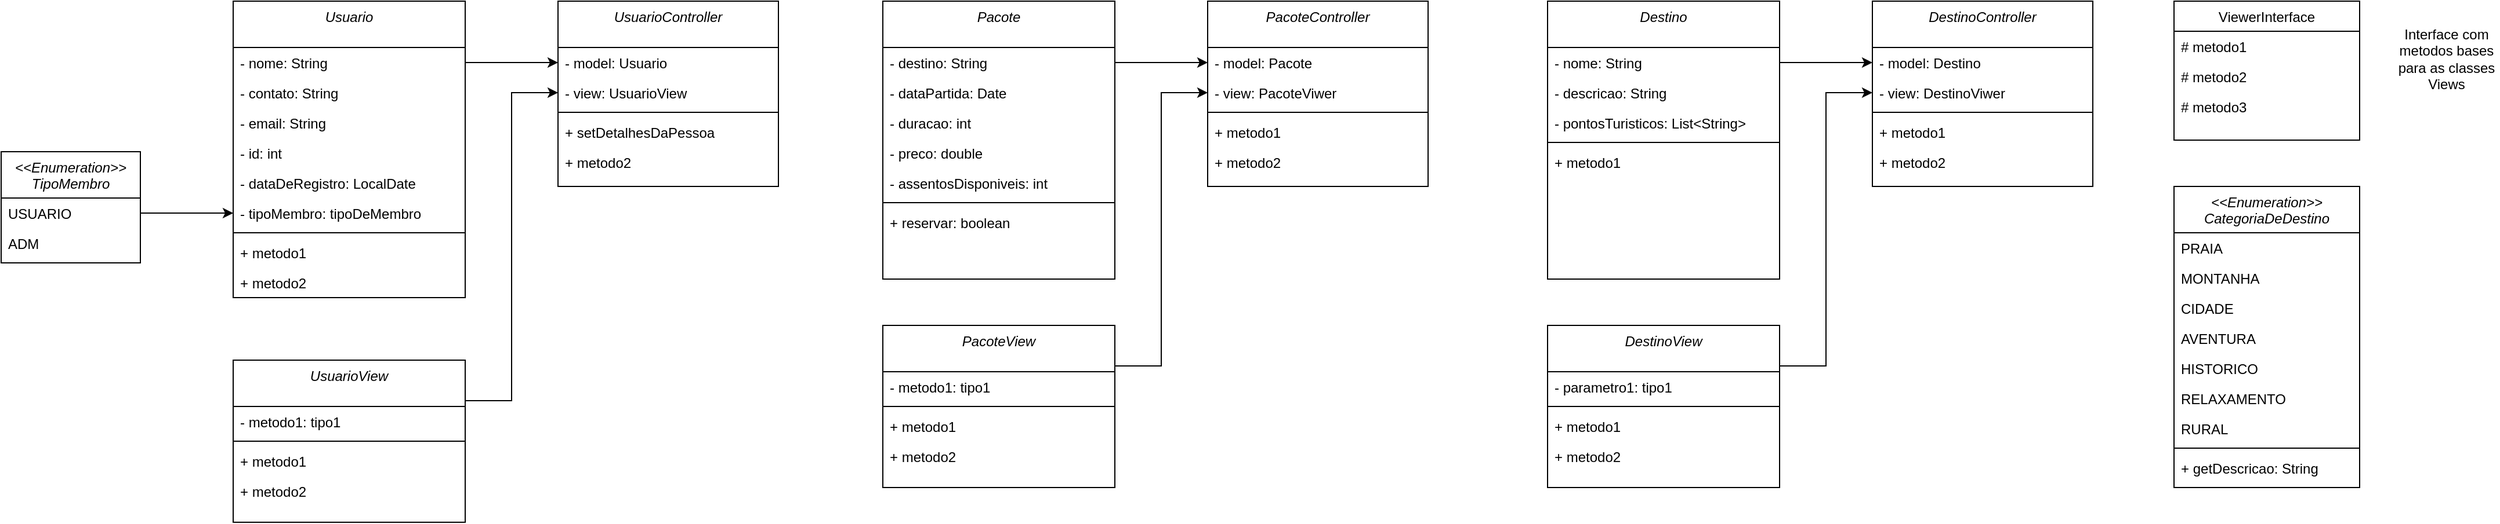 <mxfile version="22.1.4" type="google">
  <diagram id="C5RBs43oDa-KdzZeNtuy" name="Page-1">
    <mxGraphModel grid="1" page="1" gridSize="10" guides="1" tooltips="1" connect="1" arrows="1" fold="1" pageScale="1" pageWidth="827" pageHeight="1169" math="0" shadow="0">
      <root>
        <mxCell id="WIyWlLk6GJQsqaUBKTNV-0" />
        <mxCell id="WIyWlLk6GJQsqaUBKTNV-1" parent="WIyWlLk6GJQsqaUBKTNV-0" />
        <mxCell id="U9IP66-smwXzqderPSwU-26" value="&lt;&lt;Enumeration&gt;&gt;&#xa;TipoMembro" style="swimlane;fontStyle=2;align=center;verticalAlign=top;childLayout=stackLayout;horizontal=1;startSize=40;horizontalStack=0;resizeParent=1;resizeLast=0;collapsible=1;marginBottom=0;rounded=0;shadow=0;strokeWidth=1;" vertex="1" parent="WIyWlLk6GJQsqaUBKTNV-1">
          <mxGeometry x="67" y="730" width="120" height="96" as="geometry">
            <mxRectangle x="220" y="120" width="160" height="26" as="alternateBounds" />
          </mxGeometry>
        </mxCell>
        <mxCell id="U9IP66-smwXzqderPSwU-27" value="USUARIO" style="text;align=left;verticalAlign=top;spacingLeft=4;spacingRight=4;overflow=hidden;rotatable=0;points=[[0,0.5],[1,0.5]];portConstraint=eastwest;" vertex="1" parent="U9IP66-smwXzqderPSwU-26">
          <mxGeometry y="40" width="120" height="26" as="geometry" />
        </mxCell>
        <mxCell id="U9IP66-smwXzqderPSwU-28" value="ADM" style="text;align=left;verticalAlign=top;spacingLeft=4;spacingRight=4;overflow=hidden;rotatable=0;points=[[0,0.5],[1,0.5]];portConstraint=eastwest;rounded=0;shadow=0;html=0;" vertex="1" parent="U9IP66-smwXzqderPSwU-26">
          <mxGeometry y="66" width="120" height="26" as="geometry" />
        </mxCell>
        <mxCell id="U9IP66-smwXzqderPSwU-35" style="edgeStyle=orthogonalEdgeStyle;rounded=0;orthogonalLoop=1;jettySize=auto;html=1;exitX=1;exitY=0.5;exitDx=0;exitDy=0;" edge="1" parent="U9IP66-smwXzqderPSwU-26">
          <mxGeometry relative="1" as="geometry">
            <mxPoint x="180.0" y="105" as="sourcePoint" />
            <mxPoint x="180.0" y="105" as="targetPoint" />
          </mxGeometry>
        </mxCell>
        <mxCell id="U9IP66-smwXzqderPSwU-36" value="Usuario" style="swimlane;fontStyle=2;align=center;verticalAlign=top;childLayout=stackLayout;horizontal=1;startSize=40;horizontalStack=0;resizeParent=1;resizeLast=0;collapsible=1;marginBottom=0;rounded=0;shadow=0;strokeWidth=1;" vertex="1" parent="WIyWlLk6GJQsqaUBKTNV-1">
          <mxGeometry x="267" y="600" width="200" height="256" as="geometry">
            <mxRectangle x="220" y="120" width="160" height="26" as="alternateBounds" />
          </mxGeometry>
        </mxCell>
        <mxCell id="U9IP66-smwXzqderPSwU-39" value="- nome: String" style="text;align=left;verticalAlign=top;spacingLeft=4;spacingRight=4;overflow=hidden;rotatable=0;points=[[0,0.5],[1,0.5]];portConstraint=eastwest;rounded=0;shadow=0;html=0;" vertex="1" parent="U9IP66-smwXzqderPSwU-36">
          <mxGeometry y="40" width="200" height="26" as="geometry" />
        </mxCell>
        <mxCell id="U9IP66-smwXzqderPSwU-47" value="- contato: String" style="text;align=left;verticalAlign=top;spacingLeft=4;spacingRight=4;overflow=hidden;rotatable=0;points=[[0,0.5],[1,0.5]];portConstraint=eastwest;rounded=0;shadow=0;html=0;" vertex="1" parent="U9IP66-smwXzqderPSwU-36">
          <mxGeometry y="66" width="200" height="26" as="geometry" />
        </mxCell>
        <mxCell id="U9IP66-smwXzqderPSwU-48" value="- email: String" style="text;align=left;verticalAlign=top;spacingLeft=4;spacingRight=4;overflow=hidden;rotatable=0;points=[[0,0.5],[1,0.5]];portConstraint=eastwest;rounded=0;shadow=0;html=0;" vertex="1" parent="U9IP66-smwXzqderPSwU-36">
          <mxGeometry y="92" width="200" height="26" as="geometry" />
        </mxCell>
        <mxCell id="U9IP66-smwXzqderPSwU-51" value="- id: int" style="text;align=left;verticalAlign=top;spacingLeft=4;spacingRight=4;overflow=hidden;rotatable=0;points=[[0,0.5],[1,0.5]];portConstraint=eastwest;rounded=0;shadow=0;html=0;" vertex="1" parent="U9IP66-smwXzqderPSwU-36">
          <mxGeometry y="118" width="200" height="26" as="geometry" />
        </mxCell>
        <mxCell id="U9IP66-smwXzqderPSwU-52" value="- dataDeRegistro: LocalDate" style="text;align=left;verticalAlign=top;spacingLeft=4;spacingRight=4;overflow=hidden;rotatable=0;points=[[0,0.5],[1,0.5]];portConstraint=eastwest;rounded=0;shadow=0;html=0;" vertex="1" parent="U9IP66-smwXzqderPSwU-36">
          <mxGeometry y="144" width="200" height="26" as="geometry" />
        </mxCell>
        <mxCell id="U9IP66-smwXzqderPSwU-53" value="- tipoMembro: tipoDeMembro" style="text;align=left;verticalAlign=top;spacingLeft=4;spacingRight=4;overflow=hidden;rotatable=0;points=[[0,0.5],[1,0.5]];portConstraint=eastwest;rounded=0;shadow=0;html=0;" vertex="1" parent="U9IP66-smwXzqderPSwU-36">
          <mxGeometry y="170" width="200" height="26" as="geometry" />
        </mxCell>
        <mxCell id="U9IP66-smwXzqderPSwU-40" value="" style="line;html=1;strokeWidth=1;align=left;verticalAlign=middle;spacingTop=-1;spacingLeft=3;spacingRight=3;rotatable=0;labelPosition=right;points=[];portConstraint=eastwest;" vertex="1" parent="U9IP66-smwXzqderPSwU-36">
          <mxGeometry y="196" width="200" height="8" as="geometry" />
        </mxCell>
        <mxCell id="U9IP66-smwXzqderPSwU-41" style="edgeStyle=orthogonalEdgeStyle;rounded=0;orthogonalLoop=1;jettySize=auto;html=1;exitX=1;exitY=0.5;exitDx=0;exitDy=0;" edge="1" parent="U9IP66-smwXzqderPSwU-36" source="U9IP66-smwXzqderPSwU-39" target="U9IP66-smwXzqderPSwU-39">
          <mxGeometry relative="1" as="geometry" />
        </mxCell>
        <mxCell id="U9IP66-smwXzqderPSwU-45" value="+ metodo1" style="text;align=left;verticalAlign=top;spacingLeft=4;spacingRight=4;overflow=hidden;rotatable=0;points=[[0,0.5],[1,0.5]];portConstraint=eastwest;rounded=0;shadow=0;html=0;" vertex="1" parent="U9IP66-smwXzqderPSwU-36">
          <mxGeometry y="204" width="200" height="26" as="geometry" />
        </mxCell>
        <mxCell id="U9IP66-smwXzqderPSwU-46" value="+ metodo2" style="text;align=left;verticalAlign=top;spacingLeft=4;spacingRight=4;overflow=hidden;rotatable=0;points=[[0,0.5],[1,0.5]];portConstraint=eastwest;rounded=0;shadow=0;html=0;" vertex="1" parent="U9IP66-smwXzqderPSwU-36">
          <mxGeometry y="230" width="200" height="26" as="geometry" />
        </mxCell>
        <mxCell id="U9IP66-smwXzqderPSwU-54" style="edgeStyle=orthogonalEdgeStyle;rounded=0;orthogonalLoop=1;jettySize=auto;html=1;exitX=1;exitY=0.5;exitDx=0;exitDy=0;entryX=0;entryY=0.5;entryDx=0;entryDy=0;" edge="1" parent="WIyWlLk6GJQsqaUBKTNV-1" source="U9IP66-smwXzqderPSwU-27" target="U9IP66-smwXzqderPSwU-53">
          <mxGeometry relative="1" as="geometry" />
        </mxCell>
        <mxCell id="U9IP66-smwXzqderPSwU-55" value="Pacote" style="swimlane;fontStyle=2;align=center;verticalAlign=top;childLayout=stackLayout;horizontal=1;startSize=40;horizontalStack=0;resizeParent=1;resizeLast=0;collapsible=1;marginBottom=0;rounded=0;shadow=0;strokeWidth=1;" vertex="1" parent="WIyWlLk6GJQsqaUBKTNV-1">
          <mxGeometry x="827" y="600" width="200" height="240" as="geometry">
            <mxRectangle x="220" y="120" width="160" height="26" as="alternateBounds" />
          </mxGeometry>
        </mxCell>
        <mxCell id="U9IP66-smwXzqderPSwU-56" value="- destino: String" style="text;align=left;verticalAlign=top;spacingLeft=4;spacingRight=4;overflow=hidden;rotatable=0;points=[[0,0.5],[1,0.5]];portConstraint=eastwest;rounded=0;shadow=0;html=0;" vertex="1" parent="U9IP66-smwXzqderPSwU-55">
          <mxGeometry y="40" width="200" height="26" as="geometry" />
        </mxCell>
        <mxCell id="U9IP66-smwXzqderPSwU-57" value="- dataPartida: Date" style="text;align=left;verticalAlign=top;spacingLeft=4;spacingRight=4;overflow=hidden;rotatable=0;points=[[0,0.5],[1,0.5]];portConstraint=eastwest;rounded=0;shadow=0;html=0;" vertex="1" parent="U9IP66-smwXzqderPSwU-55">
          <mxGeometry y="66" width="200" height="26" as="geometry" />
        </mxCell>
        <mxCell id="U9IP66-smwXzqderPSwU-58" value="- duracao: int" style="text;align=left;verticalAlign=top;spacingLeft=4;spacingRight=4;overflow=hidden;rotatable=0;points=[[0,0.5],[1,0.5]];portConstraint=eastwest;rounded=0;shadow=0;html=0;" vertex="1" parent="U9IP66-smwXzqderPSwU-55">
          <mxGeometry y="92" width="200" height="26" as="geometry" />
        </mxCell>
        <mxCell id="U9IP66-smwXzqderPSwU-59" value="- preco: double" style="text;align=left;verticalAlign=top;spacingLeft=4;spacingRight=4;overflow=hidden;rotatable=0;points=[[0,0.5],[1,0.5]];portConstraint=eastwest;rounded=0;shadow=0;html=0;" vertex="1" parent="U9IP66-smwXzqderPSwU-55">
          <mxGeometry y="118" width="200" height="26" as="geometry" />
        </mxCell>
        <mxCell id="U9IP66-smwXzqderPSwU-60" value="- assentosDisponiveis: int" style="text;align=left;verticalAlign=top;spacingLeft=4;spacingRight=4;overflow=hidden;rotatable=0;points=[[0,0.5],[1,0.5]];portConstraint=eastwest;rounded=0;shadow=0;html=0;" vertex="1" parent="U9IP66-smwXzqderPSwU-55">
          <mxGeometry y="144" width="200" height="26" as="geometry" />
        </mxCell>
        <mxCell id="U9IP66-smwXzqderPSwU-62" value="" style="line;html=1;strokeWidth=1;align=left;verticalAlign=middle;spacingTop=-1;spacingLeft=3;spacingRight=3;rotatable=0;labelPosition=right;points=[];portConstraint=eastwest;" vertex="1" parent="U9IP66-smwXzqderPSwU-55">
          <mxGeometry y="170" width="200" height="8" as="geometry" />
        </mxCell>
        <mxCell id="U9IP66-smwXzqderPSwU-63" style="edgeStyle=orthogonalEdgeStyle;rounded=0;orthogonalLoop=1;jettySize=auto;html=1;exitX=1;exitY=0.5;exitDx=0;exitDy=0;" edge="1" parent="U9IP66-smwXzqderPSwU-55" source="U9IP66-smwXzqderPSwU-56" target="U9IP66-smwXzqderPSwU-56">
          <mxGeometry relative="1" as="geometry" />
        </mxCell>
        <mxCell id="U9IP66-smwXzqderPSwU-64" value="+ reservar: boolean" style="text;align=left;verticalAlign=top;spacingLeft=4;spacingRight=4;overflow=hidden;rotatable=0;points=[[0,0.5],[1,0.5]];portConstraint=eastwest;rounded=0;shadow=0;html=0;" vertex="1" parent="U9IP66-smwXzqderPSwU-55">
          <mxGeometry y="178" width="200" height="26" as="geometry" />
        </mxCell>
        <mxCell id="U9IP66-smwXzqderPSwU-116" style="edgeStyle=orthogonalEdgeStyle;rounded=0;orthogonalLoop=1;jettySize=auto;html=1;exitX=1;exitY=0.25;exitDx=0;exitDy=0;entryX=0;entryY=0.5;entryDx=0;entryDy=0;" edge="1" parent="WIyWlLk6GJQsqaUBKTNV-1" source="U9IP66-smwXzqderPSwU-66" target="U9IP66-smwXzqderPSwU-82">
          <mxGeometry relative="1" as="geometry" />
        </mxCell>
        <mxCell id="U9IP66-smwXzqderPSwU-66" value="UsuarioView" style="swimlane;fontStyle=2;align=center;verticalAlign=top;childLayout=stackLayout;horizontal=1;startSize=40;horizontalStack=0;resizeParent=1;resizeLast=0;collapsible=1;marginBottom=0;rounded=0;shadow=0;strokeWidth=1;" vertex="1" parent="WIyWlLk6GJQsqaUBKTNV-1">
          <mxGeometry x="267" y="910" width="200" height="140" as="geometry">
            <mxRectangle x="220" y="120" width="160" height="26" as="alternateBounds" />
          </mxGeometry>
        </mxCell>
        <mxCell id="U9IP66-smwXzqderPSwU-67" value="- metodo1: tipo1" style="text;align=left;verticalAlign=top;spacingLeft=4;spacingRight=4;overflow=hidden;rotatable=0;points=[[0,0.5],[1,0.5]];portConstraint=eastwest;rounded=0;shadow=0;html=0;" vertex="1" parent="U9IP66-smwXzqderPSwU-66">
          <mxGeometry y="40" width="200" height="26" as="geometry" />
        </mxCell>
        <mxCell id="U9IP66-smwXzqderPSwU-72" value="" style="line;html=1;strokeWidth=1;align=left;verticalAlign=middle;spacingTop=-1;spacingLeft=3;spacingRight=3;rotatable=0;labelPosition=right;points=[];portConstraint=eastwest;" vertex="1" parent="U9IP66-smwXzqderPSwU-66">
          <mxGeometry y="66" width="200" height="8" as="geometry" />
        </mxCell>
        <mxCell id="U9IP66-smwXzqderPSwU-73" style="edgeStyle=orthogonalEdgeStyle;rounded=0;orthogonalLoop=1;jettySize=auto;html=1;exitX=1;exitY=0.5;exitDx=0;exitDy=0;" edge="1" parent="U9IP66-smwXzqderPSwU-66" source="U9IP66-smwXzqderPSwU-67" target="U9IP66-smwXzqderPSwU-67">
          <mxGeometry relative="1" as="geometry" />
        </mxCell>
        <mxCell id="U9IP66-smwXzqderPSwU-74" value="+ metodo1" style="text;align=left;verticalAlign=top;spacingLeft=4;spacingRight=4;overflow=hidden;rotatable=0;points=[[0,0.5],[1,0.5]];portConstraint=eastwest;rounded=0;shadow=0;html=0;" vertex="1" parent="U9IP66-smwXzqderPSwU-66">
          <mxGeometry y="74" width="200" height="26" as="geometry" />
        </mxCell>
        <mxCell id="U9IP66-smwXzqderPSwU-100" value="+ metodo2" style="text;align=left;verticalAlign=top;spacingLeft=4;spacingRight=4;overflow=hidden;rotatable=0;points=[[0,0.5],[1,0.5]];portConstraint=eastwest;rounded=0;shadow=0;html=0;" vertex="1" parent="U9IP66-smwXzqderPSwU-66">
          <mxGeometry y="100" width="200" height="26" as="geometry" />
        </mxCell>
        <mxCell id="U9IP66-smwXzqderPSwU-76" value="UsuarioController" style="swimlane;fontStyle=2;align=center;verticalAlign=top;childLayout=stackLayout;horizontal=1;startSize=40;horizontalStack=0;resizeParent=1;resizeLast=0;collapsible=1;marginBottom=0;rounded=0;shadow=0;strokeWidth=1;" vertex="1" parent="WIyWlLk6GJQsqaUBKTNV-1">
          <mxGeometry x="547" y="600" width="190" height="160" as="geometry">
            <mxRectangle x="220" y="120" width="160" height="26" as="alternateBounds" />
          </mxGeometry>
        </mxCell>
        <mxCell id="U9IP66-smwXzqderPSwU-77" value="- model: Usuario" style="text;align=left;verticalAlign=top;spacingLeft=4;spacingRight=4;overflow=hidden;rotatable=0;points=[[0,0.5],[1,0.5]];portConstraint=eastwest;rounded=0;shadow=0;html=0;" vertex="1" parent="U9IP66-smwXzqderPSwU-76">
          <mxGeometry y="40" width="190" height="26" as="geometry" />
        </mxCell>
        <mxCell id="U9IP66-smwXzqderPSwU-82" value="- view: UsuarioView" style="text;align=left;verticalAlign=top;spacingLeft=4;spacingRight=4;overflow=hidden;rotatable=0;points=[[0,0.5],[1,0.5]];portConstraint=eastwest;rounded=0;shadow=0;html=0;" vertex="1" parent="U9IP66-smwXzqderPSwU-76">
          <mxGeometry y="66" width="190" height="26" as="geometry" />
        </mxCell>
        <mxCell id="U9IP66-smwXzqderPSwU-78" value="" style="line;html=1;strokeWidth=1;align=left;verticalAlign=middle;spacingTop=-1;spacingLeft=3;spacingRight=3;rotatable=0;labelPosition=right;points=[];portConstraint=eastwest;" vertex="1" parent="U9IP66-smwXzqderPSwU-76">
          <mxGeometry y="92" width="190" height="8" as="geometry" />
        </mxCell>
        <mxCell id="U9IP66-smwXzqderPSwU-79" style="edgeStyle=orthogonalEdgeStyle;rounded=0;orthogonalLoop=1;jettySize=auto;html=1;exitX=1;exitY=0.5;exitDx=0;exitDy=0;" edge="1" parent="U9IP66-smwXzqderPSwU-76" source="U9IP66-smwXzqderPSwU-77" target="U9IP66-smwXzqderPSwU-77">
          <mxGeometry relative="1" as="geometry" />
        </mxCell>
        <mxCell id="U9IP66-smwXzqderPSwU-80" value="+ setDetalhesDaPessoa" style="text;align=left;verticalAlign=top;spacingLeft=4;spacingRight=4;overflow=hidden;rotatable=0;points=[[0,0.5],[1,0.5]];portConstraint=eastwest;rounded=0;shadow=0;html=0;" vertex="1" parent="U9IP66-smwXzqderPSwU-76">
          <mxGeometry y="100" width="190" height="26" as="geometry" />
        </mxCell>
        <mxCell id="U9IP66-smwXzqderPSwU-84" value="+ metodo2" style="text;align=left;verticalAlign=top;spacingLeft=4;spacingRight=4;overflow=hidden;rotatable=0;points=[[0,0.5],[1,0.5]];portConstraint=eastwest;rounded=0;shadow=0;html=0;" vertex="1" parent="U9IP66-smwXzqderPSwU-76">
          <mxGeometry y="126" width="190" height="26" as="geometry" />
        </mxCell>
        <mxCell id="U9IP66-smwXzqderPSwU-114" style="edgeStyle=orthogonalEdgeStyle;rounded=0;orthogonalLoop=1;jettySize=auto;html=1;exitX=1;exitY=0.25;exitDx=0;exitDy=0;entryX=0;entryY=0.5;entryDx=0;entryDy=0;" edge="1" parent="WIyWlLk6GJQsqaUBKTNV-1" source="U9IP66-smwXzqderPSwU-101" target="U9IP66-smwXzqderPSwU-109">
          <mxGeometry relative="1" as="geometry" />
        </mxCell>
        <mxCell id="U9IP66-smwXzqderPSwU-101" value="PacoteView" style="swimlane;fontStyle=2;align=center;verticalAlign=top;childLayout=stackLayout;horizontal=1;startSize=40;horizontalStack=0;resizeParent=1;resizeLast=0;collapsible=1;marginBottom=0;rounded=0;shadow=0;strokeWidth=1;" vertex="1" parent="WIyWlLk6GJQsqaUBKTNV-1">
          <mxGeometry x="827" y="880" width="200" height="140" as="geometry">
            <mxRectangle x="220" y="120" width="160" height="26" as="alternateBounds" />
          </mxGeometry>
        </mxCell>
        <mxCell id="U9IP66-smwXzqderPSwU-102" value="- metodo1: tipo1" style="text;align=left;verticalAlign=top;spacingLeft=4;spacingRight=4;overflow=hidden;rotatable=0;points=[[0,0.5],[1,0.5]];portConstraint=eastwest;rounded=0;shadow=0;html=0;" vertex="1" parent="U9IP66-smwXzqderPSwU-101">
          <mxGeometry y="40" width="200" height="26" as="geometry" />
        </mxCell>
        <mxCell id="U9IP66-smwXzqderPSwU-103" value="" style="line;html=1;strokeWidth=1;align=left;verticalAlign=middle;spacingTop=-1;spacingLeft=3;spacingRight=3;rotatable=0;labelPosition=right;points=[];portConstraint=eastwest;" vertex="1" parent="U9IP66-smwXzqderPSwU-101">
          <mxGeometry y="66" width="200" height="8" as="geometry" />
        </mxCell>
        <mxCell id="U9IP66-smwXzqderPSwU-104" style="edgeStyle=orthogonalEdgeStyle;rounded=0;orthogonalLoop=1;jettySize=auto;html=1;exitX=1;exitY=0.5;exitDx=0;exitDy=0;" edge="1" parent="U9IP66-smwXzqderPSwU-101" source="U9IP66-smwXzqderPSwU-102" target="U9IP66-smwXzqderPSwU-102">
          <mxGeometry relative="1" as="geometry" />
        </mxCell>
        <mxCell id="U9IP66-smwXzqderPSwU-105" value="+ metodo1" style="text;align=left;verticalAlign=top;spacingLeft=4;spacingRight=4;overflow=hidden;rotatable=0;points=[[0,0.5],[1,0.5]];portConstraint=eastwest;rounded=0;shadow=0;html=0;" vertex="1" parent="U9IP66-smwXzqderPSwU-101">
          <mxGeometry y="74" width="200" height="26" as="geometry" />
        </mxCell>
        <mxCell id="U9IP66-smwXzqderPSwU-106" value="+ metodo2" style="text;align=left;verticalAlign=top;spacingLeft=4;spacingRight=4;overflow=hidden;rotatable=0;points=[[0,0.5],[1,0.5]];portConstraint=eastwest;rounded=0;shadow=0;html=0;" vertex="1" parent="U9IP66-smwXzqderPSwU-101">
          <mxGeometry y="100" width="200" height="26" as="geometry" />
        </mxCell>
        <mxCell id="U9IP66-smwXzqderPSwU-107" value="PacoteController" style="swimlane;fontStyle=2;align=center;verticalAlign=top;childLayout=stackLayout;horizontal=1;startSize=40;horizontalStack=0;resizeParent=1;resizeLast=0;collapsible=1;marginBottom=0;rounded=0;shadow=0;strokeWidth=1;" vertex="1" parent="WIyWlLk6GJQsqaUBKTNV-1">
          <mxGeometry x="1107" y="600" width="190" height="160" as="geometry">
            <mxRectangle x="220" y="120" width="160" height="26" as="alternateBounds" />
          </mxGeometry>
        </mxCell>
        <mxCell id="U9IP66-smwXzqderPSwU-108" value="- model: Pacote" style="text;align=left;verticalAlign=top;spacingLeft=4;spacingRight=4;overflow=hidden;rotatable=0;points=[[0,0.5],[1,0.5]];portConstraint=eastwest;rounded=0;shadow=0;html=0;" vertex="1" parent="U9IP66-smwXzqderPSwU-107">
          <mxGeometry y="40" width="190" height="26" as="geometry" />
        </mxCell>
        <mxCell id="U9IP66-smwXzqderPSwU-109" value="- view: PacoteViwer" style="text;align=left;verticalAlign=top;spacingLeft=4;spacingRight=4;overflow=hidden;rotatable=0;points=[[0,0.5],[1,0.5]];portConstraint=eastwest;rounded=0;shadow=0;html=0;" vertex="1" parent="U9IP66-smwXzqderPSwU-107">
          <mxGeometry y="66" width="190" height="26" as="geometry" />
        </mxCell>
        <mxCell id="U9IP66-smwXzqderPSwU-110" value="" style="line;html=1;strokeWidth=1;align=left;verticalAlign=middle;spacingTop=-1;spacingLeft=3;spacingRight=3;rotatable=0;labelPosition=right;points=[];portConstraint=eastwest;" vertex="1" parent="U9IP66-smwXzqderPSwU-107">
          <mxGeometry y="92" width="190" height="8" as="geometry" />
        </mxCell>
        <mxCell id="U9IP66-smwXzqderPSwU-111" style="edgeStyle=orthogonalEdgeStyle;rounded=0;orthogonalLoop=1;jettySize=auto;html=1;exitX=1;exitY=0.5;exitDx=0;exitDy=0;" edge="1" parent="U9IP66-smwXzqderPSwU-107" source="U9IP66-smwXzqderPSwU-108" target="U9IP66-smwXzqderPSwU-108">
          <mxGeometry relative="1" as="geometry" />
        </mxCell>
        <mxCell id="U9IP66-smwXzqderPSwU-112" value="+ metodo1" style="text;align=left;verticalAlign=top;spacingLeft=4;spacingRight=4;overflow=hidden;rotatable=0;points=[[0,0.5],[1,0.5]];portConstraint=eastwest;rounded=0;shadow=0;html=0;" vertex="1" parent="U9IP66-smwXzqderPSwU-107">
          <mxGeometry y="100" width="190" height="26" as="geometry" />
        </mxCell>
        <mxCell id="U9IP66-smwXzqderPSwU-113" value="+ metodo2" style="text;align=left;verticalAlign=top;spacingLeft=4;spacingRight=4;overflow=hidden;rotatable=0;points=[[0,0.5],[1,0.5]];portConstraint=eastwest;rounded=0;shadow=0;html=0;" vertex="1" parent="U9IP66-smwXzqderPSwU-107">
          <mxGeometry y="126" width="190" height="26" as="geometry" />
        </mxCell>
        <mxCell id="U9IP66-smwXzqderPSwU-115" style="edgeStyle=orthogonalEdgeStyle;rounded=0;orthogonalLoop=1;jettySize=auto;html=1;exitX=1;exitY=0.5;exitDx=0;exitDy=0;entryX=0;entryY=0.5;entryDx=0;entryDy=0;" edge="1" parent="WIyWlLk6GJQsqaUBKTNV-1" source="U9IP66-smwXzqderPSwU-39" target="U9IP66-smwXzqderPSwU-77">
          <mxGeometry relative="1" as="geometry" />
        </mxCell>
        <mxCell id="U9IP66-smwXzqderPSwU-117" style="edgeStyle=orthogonalEdgeStyle;rounded=0;orthogonalLoop=1;jettySize=auto;html=1;exitX=1;exitY=0.5;exitDx=0;exitDy=0;entryX=0;entryY=0.5;entryDx=0;entryDy=0;" edge="1" parent="WIyWlLk6GJQsqaUBKTNV-1" source="U9IP66-smwXzqderPSwU-56" target="U9IP66-smwXzqderPSwU-108">
          <mxGeometry relative="1" as="geometry" />
        </mxCell>
        <mxCell id="U9IP66-smwXzqderPSwU-118" value="ViewerInterface" style="swimlane;fontStyle=0;align=center;verticalAlign=top;childLayout=stackLayout;horizontal=1;startSize=26;horizontalStack=0;resizeParent=1;resizeLast=0;collapsible=1;marginBottom=0;rounded=0;shadow=0;strokeWidth=1;" vertex="1" parent="WIyWlLk6GJQsqaUBKTNV-1">
          <mxGeometry x="1940" y="600" width="160" height="120" as="geometry">
            <mxRectangle x="130" y="380" width="160" height="26" as="alternateBounds" />
          </mxGeometry>
        </mxCell>
        <mxCell id="U9IP66-smwXzqderPSwU-121" value="# metodo1" style="text;align=left;verticalAlign=top;spacingLeft=4;spacingRight=4;overflow=hidden;rotatable=0;points=[[0,0.5],[1,0.5]];portConstraint=eastwest;" vertex="1" parent="U9IP66-smwXzqderPSwU-118">
          <mxGeometry y="26" width="160" height="26" as="geometry" />
        </mxCell>
        <mxCell id="U9IP66-smwXzqderPSwU-127" value="# metodo2" style="text;align=left;verticalAlign=top;spacingLeft=4;spacingRight=4;overflow=hidden;rotatable=0;points=[[0,0.5],[1,0.5]];portConstraint=eastwest;" vertex="1" parent="U9IP66-smwXzqderPSwU-118">
          <mxGeometry y="52" width="160" height="26" as="geometry" />
        </mxCell>
        <mxCell id="U9IP66-smwXzqderPSwU-128" value="# metodo3" style="text;align=left;verticalAlign=top;spacingLeft=4;spacingRight=4;overflow=hidden;rotatable=0;points=[[0,0.5],[1,0.5]];portConstraint=eastwest;" vertex="1" parent="U9IP66-smwXzqderPSwU-118">
          <mxGeometry y="78" width="160" height="26" as="geometry" />
        </mxCell>
        <mxCell id="U9IP66-smwXzqderPSwU-136" value="&lt;&lt;Enumeration&gt;&gt;&#xa;CategoriaDeDestino" style="swimlane;fontStyle=2;align=center;verticalAlign=top;childLayout=stackLayout;horizontal=1;startSize=40;horizontalStack=0;resizeParent=1;resizeLast=0;collapsible=1;marginBottom=0;rounded=0;shadow=0;strokeWidth=1;" vertex="1" parent="WIyWlLk6GJQsqaUBKTNV-1">
          <mxGeometry x="1940" y="760" width="160" height="260" as="geometry">
            <mxRectangle x="220" y="120" width="160" height="26" as="alternateBounds" />
          </mxGeometry>
        </mxCell>
        <mxCell id="U9IP66-smwXzqderPSwU-137" value="PRAIA" style="text;align=left;verticalAlign=top;spacingLeft=4;spacingRight=4;overflow=hidden;rotatable=0;points=[[0,0.5],[1,0.5]];portConstraint=eastwest;" vertex="1" parent="U9IP66-smwXzqderPSwU-136">
          <mxGeometry y="40" width="160" height="26" as="geometry" />
        </mxCell>
        <mxCell id="U9IP66-smwXzqderPSwU-140" value="MONTANHA" style="text;align=left;verticalAlign=top;spacingLeft=4;spacingRight=4;overflow=hidden;rotatable=0;points=[[0,0.5],[1,0.5]];portConstraint=eastwest;" vertex="1" parent="U9IP66-smwXzqderPSwU-136">
          <mxGeometry y="66" width="160" height="26" as="geometry" />
        </mxCell>
        <mxCell id="U9IP66-smwXzqderPSwU-141" value="CIDADE" style="text;align=left;verticalAlign=top;spacingLeft=4;spacingRight=4;overflow=hidden;rotatable=0;points=[[0,0.5],[1,0.5]];portConstraint=eastwest;" vertex="1" parent="U9IP66-smwXzqderPSwU-136">
          <mxGeometry y="92" width="160" height="26" as="geometry" />
        </mxCell>
        <mxCell id="U9IP66-smwXzqderPSwU-142" value="AVENTURA" style="text;align=left;verticalAlign=top;spacingLeft=4;spacingRight=4;overflow=hidden;rotatable=0;points=[[0,0.5],[1,0.5]];portConstraint=eastwest;" vertex="1" parent="U9IP66-smwXzqderPSwU-136">
          <mxGeometry y="118" width="160" height="26" as="geometry" />
        </mxCell>
        <mxCell id="U9IP66-smwXzqderPSwU-143" value="HISTORICO" style="text;align=left;verticalAlign=top;spacingLeft=4;spacingRight=4;overflow=hidden;rotatable=0;points=[[0,0.5],[1,0.5]];portConstraint=eastwest;" vertex="1" parent="U9IP66-smwXzqderPSwU-136">
          <mxGeometry y="144" width="160" height="26" as="geometry" />
        </mxCell>
        <mxCell id="U9IP66-smwXzqderPSwU-144" value="RELAXAMENTO" style="text;align=left;verticalAlign=top;spacingLeft=4;spacingRight=4;overflow=hidden;rotatable=0;points=[[0,0.5],[1,0.5]];portConstraint=eastwest;" vertex="1" parent="U9IP66-smwXzqderPSwU-136">
          <mxGeometry y="170" width="160" height="26" as="geometry" />
        </mxCell>
        <mxCell id="U9IP66-smwXzqderPSwU-138" value="RURAL" style="text;align=left;verticalAlign=top;spacingLeft=4;spacingRight=4;overflow=hidden;rotatable=0;points=[[0,0.5],[1,0.5]];portConstraint=eastwest;rounded=0;shadow=0;html=0;" vertex="1" parent="U9IP66-smwXzqderPSwU-136">
          <mxGeometry y="196" width="160" height="26" as="geometry" />
        </mxCell>
        <mxCell id="U9IP66-smwXzqderPSwU-139" style="edgeStyle=orthogonalEdgeStyle;rounded=0;orthogonalLoop=1;jettySize=auto;html=1;exitX=1;exitY=0.5;exitDx=0;exitDy=0;" edge="1" parent="U9IP66-smwXzqderPSwU-136">
          <mxGeometry relative="1" as="geometry">
            <mxPoint x="180.0" y="105" as="sourcePoint" />
            <mxPoint x="180.0" y="105" as="targetPoint" />
          </mxGeometry>
        </mxCell>
        <mxCell id="U9IP66-smwXzqderPSwU-145" value="" style="line;html=1;strokeWidth=1;align=left;verticalAlign=middle;spacingTop=-1;spacingLeft=3;spacingRight=3;rotatable=0;labelPosition=right;points=[];portConstraint=eastwest;" vertex="1" parent="U9IP66-smwXzqderPSwU-136">
          <mxGeometry y="222" width="160" height="8" as="geometry" />
        </mxCell>
        <mxCell id="U9IP66-smwXzqderPSwU-146" value="+ getDescricao: String" style="text;align=left;verticalAlign=top;spacingLeft=4;spacingRight=4;overflow=hidden;rotatable=0;points=[[0,0.5],[1,0.5]];portConstraint=eastwest;rounded=0;shadow=0;html=0;" vertex="1" parent="U9IP66-smwXzqderPSwU-136">
          <mxGeometry y="230" width="160" height="26" as="geometry" />
        </mxCell>
        <mxCell id="U9IP66-smwXzqderPSwU-147" value="Destino" style="swimlane;fontStyle=2;align=center;verticalAlign=top;childLayout=stackLayout;horizontal=1;startSize=40;horizontalStack=0;resizeParent=1;resizeLast=0;collapsible=1;marginBottom=0;rounded=0;shadow=0;strokeWidth=1;" vertex="1" parent="WIyWlLk6GJQsqaUBKTNV-1">
          <mxGeometry x="1400" y="600" width="200" height="240" as="geometry">
            <mxRectangle x="220" y="120" width="160" height="26" as="alternateBounds" />
          </mxGeometry>
        </mxCell>
        <mxCell id="U9IP66-smwXzqderPSwU-148" value="- nome: String" style="text;align=left;verticalAlign=top;spacingLeft=4;spacingRight=4;overflow=hidden;rotatable=0;points=[[0,0.5],[1,0.5]];portConstraint=eastwest;rounded=0;shadow=0;html=0;" vertex="1" parent="U9IP66-smwXzqderPSwU-147">
          <mxGeometry y="40" width="200" height="26" as="geometry" />
        </mxCell>
        <mxCell id="U9IP66-smwXzqderPSwU-149" value="- descricao: String" style="text;align=left;verticalAlign=top;spacingLeft=4;spacingRight=4;overflow=hidden;rotatable=0;points=[[0,0.5],[1,0.5]];portConstraint=eastwest;rounded=0;shadow=0;html=0;" vertex="1" parent="U9IP66-smwXzqderPSwU-147">
          <mxGeometry y="66" width="200" height="26" as="geometry" />
        </mxCell>
        <mxCell id="U9IP66-smwXzqderPSwU-150" value="- pontosTuristicos: List&lt;String&gt;" style="text;align=left;verticalAlign=top;spacingLeft=4;spacingRight=4;overflow=hidden;rotatable=0;points=[[0,0.5],[1,0.5]];portConstraint=eastwest;rounded=0;shadow=0;html=0;" vertex="1" parent="U9IP66-smwXzqderPSwU-147">
          <mxGeometry y="92" width="200" height="26" as="geometry" />
        </mxCell>
        <mxCell id="U9IP66-smwXzqderPSwU-153" value="" style="line;html=1;strokeWidth=1;align=left;verticalAlign=middle;spacingTop=-1;spacingLeft=3;spacingRight=3;rotatable=0;labelPosition=right;points=[];portConstraint=eastwest;" vertex="1" parent="U9IP66-smwXzqderPSwU-147">
          <mxGeometry y="118" width="200" height="8" as="geometry" />
        </mxCell>
        <mxCell id="U9IP66-smwXzqderPSwU-154" style="edgeStyle=orthogonalEdgeStyle;rounded=0;orthogonalLoop=1;jettySize=auto;html=1;exitX=1;exitY=0.5;exitDx=0;exitDy=0;" edge="1" parent="U9IP66-smwXzqderPSwU-147" source="U9IP66-smwXzqderPSwU-148" target="U9IP66-smwXzqderPSwU-148">
          <mxGeometry relative="1" as="geometry" />
        </mxCell>
        <mxCell id="U9IP66-smwXzqderPSwU-172" value="+ metodo1" style="text;align=left;verticalAlign=top;spacingLeft=4;spacingRight=4;overflow=hidden;rotatable=0;points=[[0,0.5],[1,0.5]];portConstraint=eastwest;rounded=0;shadow=0;html=0;" vertex="1" parent="U9IP66-smwXzqderPSwU-147">
          <mxGeometry y="126" width="200" height="26" as="geometry" />
        </mxCell>
        <mxCell id="U9IP66-smwXzqderPSwU-156" style="edgeStyle=orthogonalEdgeStyle;rounded=0;orthogonalLoop=1;jettySize=auto;html=1;exitX=1;exitY=0.25;exitDx=0;exitDy=0;entryX=0;entryY=0.5;entryDx=0;entryDy=0;" edge="1" parent="WIyWlLk6GJQsqaUBKTNV-1" source="U9IP66-smwXzqderPSwU-157" target="U9IP66-smwXzqderPSwU-165">
          <mxGeometry relative="1" as="geometry" />
        </mxCell>
        <mxCell id="U9IP66-smwXzqderPSwU-157" value="DestinoView" style="swimlane;fontStyle=2;align=center;verticalAlign=top;childLayout=stackLayout;horizontal=1;startSize=40;horizontalStack=0;resizeParent=1;resizeLast=0;collapsible=1;marginBottom=0;rounded=0;shadow=0;strokeWidth=1;" vertex="1" parent="WIyWlLk6GJQsqaUBKTNV-1">
          <mxGeometry x="1400" y="880" width="200" height="140" as="geometry">
            <mxRectangle x="220" y="120" width="160" height="26" as="alternateBounds" />
          </mxGeometry>
        </mxCell>
        <mxCell id="U9IP66-smwXzqderPSwU-158" value="- parametro1: tipo1" style="text;align=left;verticalAlign=top;spacingLeft=4;spacingRight=4;overflow=hidden;rotatable=0;points=[[0,0.5],[1,0.5]];portConstraint=eastwest;rounded=0;shadow=0;html=0;" vertex="1" parent="U9IP66-smwXzqderPSwU-157">
          <mxGeometry y="40" width="200" height="26" as="geometry" />
        </mxCell>
        <mxCell id="U9IP66-smwXzqderPSwU-159" value="" style="line;html=1;strokeWidth=1;align=left;verticalAlign=middle;spacingTop=-1;spacingLeft=3;spacingRight=3;rotatable=0;labelPosition=right;points=[];portConstraint=eastwest;" vertex="1" parent="U9IP66-smwXzqderPSwU-157">
          <mxGeometry y="66" width="200" height="8" as="geometry" />
        </mxCell>
        <mxCell id="U9IP66-smwXzqderPSwU-160" style="edgeStyle=orthogonalEdgeStyle;rounded=0;orthogonalLoop=1;jettySize=auto;html=1;exitX=1;exitY=0.5;exitDx=0;exitDy=0;" edge="1" parent="U9IP66-smwXzqderPSwU-157" source="U9IP66-smwXzqderPSwU-158" target="U9IP66-smwXzqderPSwU-158">
          <mxGeometry relative="1" as="geometry" />
        </mxCell>
        <mxCell id="U9IP66-smwXzqderPSwU-161" value="+ metodo1" style="text;align=left;verticalAlign=top;spacingLeft=4;spacingRight=4;overflow=hidden;rotatable=0;points=[[0,0.5],[1,0.5]];portConstraint=eastwest;rounded=0;shadow=0;html=0;" vertex="1" parent="U9IP66-smwXzqderPSwU-157">
          <mxGeometry y="74" width="200" height="26" as="geometry" />
        </mxCell>
        <mxCell id="U9IP66-smwXzqderPSwU-162" value="+ metodo2" style="text;align=left;verticalAlign=top;spacingLeft=4;spacingRight=4;overflow=hidden;rotatable=0;points=[[0,0.5],[1,0.5]];portConstraint=eastwest;rounded=0;shadow=0;html=0;" vertex="1" parent="U9IP66-smwXzqderPSwU-157">
          <mxGeometry y="100" width="200" height="26" as="geometry" />
        </mxCell>
        <mxCell id="U9IP66-smwXzqderPSwU-163" value="DestinoController" style="swimlane;fontStyle=2;align=center;verticalAlign=top;childLayout=stackLayout;horizontal=1;startSize=40;horizontalStack=0;resizeParent=1;resizeLast=0;collapsible=1;marginBottom=0;rounded=0;shadow=0;strokeWidth=1;" vertex="1" parent="WIyWlLk6GJQsqaUBKTNV-1">
          <mxGeometry x="1680" y="600" width="190" height="160" as="geometry">
            <mxRectangle x="220" y="120" width="160" height="26" as="alternateBounds" />
          </mxGeometry>
        </mxCell>
        <mxCell id="U9IP66-smwXzqderPSwU-164" value="- model: Destino" style="text;align=left;verticalAlign=top;spacingLeft=4;spacingRight=4;overflow=hidden;rotatable=0;points=[[0,0.5],[1,0.5]];portConstraint=eastwest;rounded=0;shadow=0;html=0;" vertex="1" parent="U9IP66-smwXzqderPSwU-163">
          <mxGeometry y="40" width="190" height="26" as="geometry" />
        </mxCell>
        <mxCell id="U9IP66-smwXzqderPSwU-165" value="- view: DestinoViwer" style="text;align=left;verticalAlign=top;spacingLeft=4;spacingRight=4;overflow=hidden;rotatable=0;points=[[0,0.5],[1,0.5]];portConstraint=eastwest;rounded=0;shadow=0;html=0;" vertex="1" parent="U9IP66-smwXzqderPSwU-163">
          <mxGeometry y="66" width="190" height="26" as="geometry" />
        </mxCell>
        <mxCell id="U9IP66-smwXzqderPSwU-166" value="" style="line;html=1;strokeWidth=1;align=left;verticalAlign=middle;spacingTop=-1;spacingLeft=3;spacingRight=3;rotatable=0;labelPosition=right;points=[];portConstraint=eastwest;" vertex="1" parent="U9IP66-smwXzqderPSwU-163">
          <mxGeometry y="92" width="190" height="8" as="geometry" />
        </mxCell>
        <mxCell id="U9IP66-smwXzqderPSwU-167" style="edgeStyle=orthogonalEdgeStyle;rounded=0;orthogonalLoop=1;jettySize=auto;html=1;exitX=1;exitY=0.5;exitDx=0;exitDy=0;" edge="1" parent="U9IP66-smwXzqderPSwU-163" source="U9IP66-smwXzqderPSwU-164" target="U9IP66-smwXzqderPSwU-164">
          <mxGeometry relative="1" as="geometry" />
        </mxCell>
        <mxCell id="U9IP66-smwXzqderPSwU-168" value="+ metodo1" style="text;align=left;verticalAlign=top;spacingLeft=4;spacingRight=4;overflow=hidden;rotatable=0;points=[[0,0.5],[1,0.5]];portConstraint=eastwest;rounded=0;shadow=0;html=0;" vertex="1" parent="U9IP66-smwXzqderPSwU-163">
          <mxGeometry y="100" width="190" height="26" as="geometry" />
        </mxCell>
        <mxCell id="U9IP66-smwXzqderPSwU-169" value="+ metodo2" style="text;align=left;verticalAlign=top;spacingLeft=4;spacingRight=4;overflow=hidden;rotatable=0;points=[[0,0.5],[1,0.5]];portConstraint=eastwest;rounded=0;shadow=0;html=0;" vertex="1" parent="U9IP66-smwXzqderPSwU-163">
          <mxGeometry y="126" width="190" height="26" as="geometry" />
        </mxCell>
        <mxCell id="U9IP66-smwXzqderPSwU-170" style="edgeStyle=orthogonalEdgeStyle;rounded=0;orthogonalLoop=1;jettySize=auto;html=1;exitX=1;exitY=0.5;exitDx=0;exitDy=0;entryX=0;entryY=0.5;entryDx=0;entryDy=0;" edge="1" parent="WIyWlLk6GJQsqaUBKTNV-1" source="U9IP66-smwXzqderPSwU-148" target="U9IP66-smwXzqderPSwU-164">
          <mxGeometry relative="1" as="geometry" />
        </mxCell>
        <mxCell id="U9IP66-smwXzqderPSwU-176" value="Interface com metodos bases para as classes Views" style="text;html=1;strokeColor=none;fillColor=none;align=center;verticalAlign=middle;whiteSpace=wrap;rounded=0;" vertex="1" parent="WIyWlLk6GJQsqaUBKTNV-1">
          <mxGeometry x="2130" y="620" width="90" height="60" as="geometry" />
        </mxCell>
      </root>
    </mxGraphModel>
  </diagram>
</mxfile>
